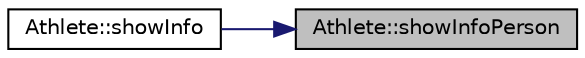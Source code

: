 digraph "Athlete::showInfoPerson"
{
 // LATEX_PDF_SIZE
  edge [fontname="Helvetica",fontsize="10",labelfontname="Helvetica",labelfontsize="10"];
  node [fontname="Helvetica",fontsize="10",shape=record];
  rankdir="RL";
  Node1 [label="Athlete::showInfoPerson",height=0.2,width=0.4,color="black", fillcolor="grey75", style="filled", fontcolor="black",tooltip=" "];
  Node1 -> Node2 [dir="back",color="midnightblue",fontsize="10",style="solid",fontname="Helvetica"];
  Node2 [label="Athlete::showInfo",height=0.2,width=0.4,color="black", fillcolor="white", style="filled",URL="$class_athlete.html#ab0f835f9a02126f30a6b011295360d28",tooltip=" "];
}
